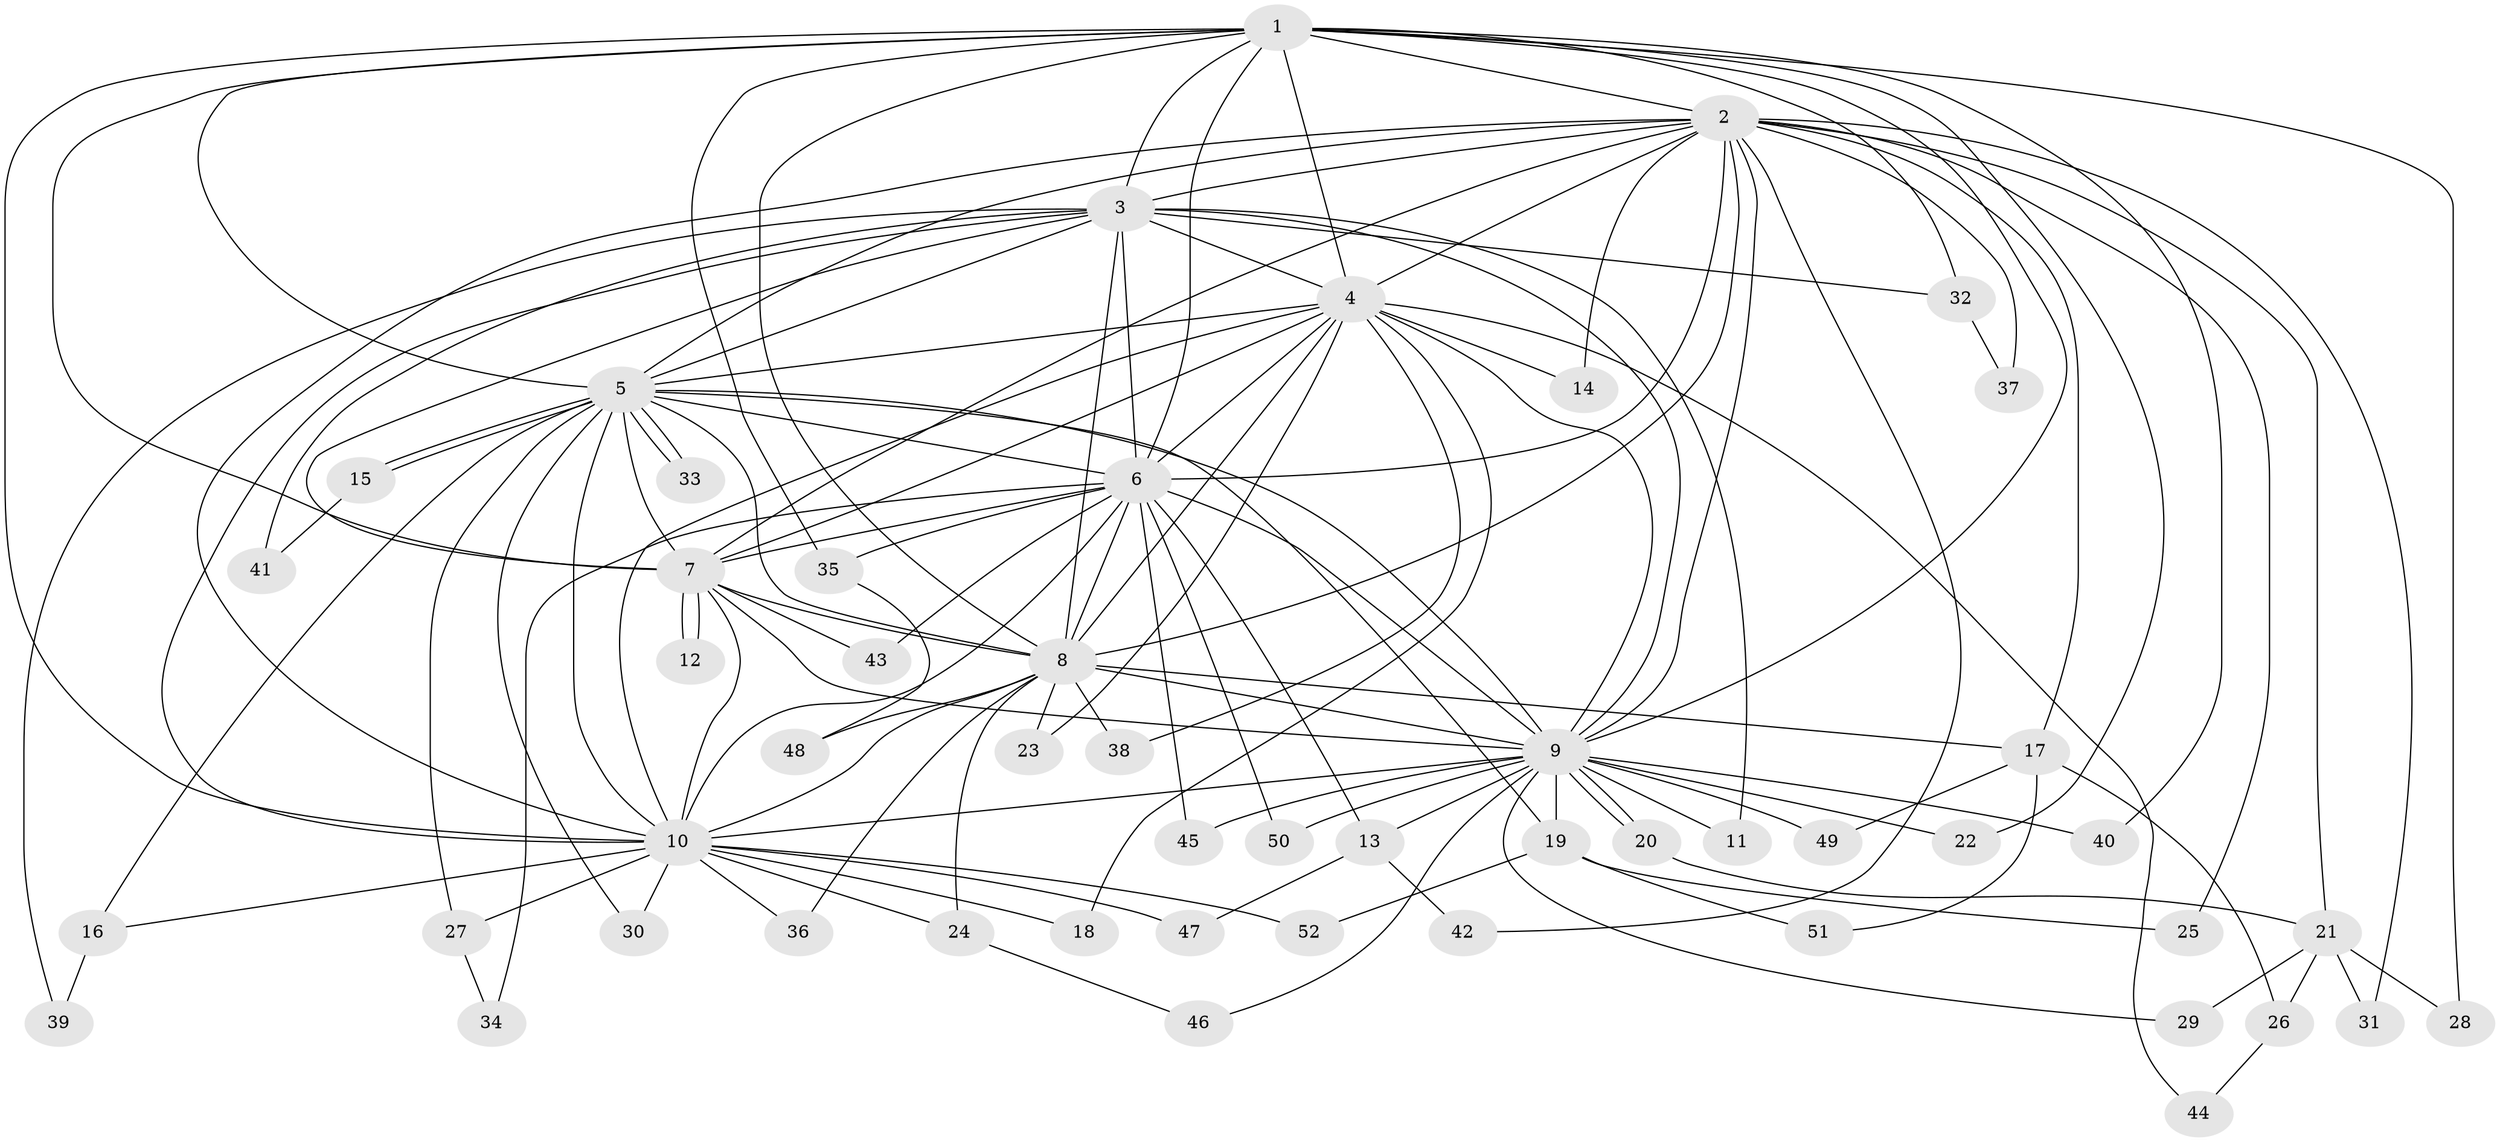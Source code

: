 // coarse degree distribution, {11: 0.11538461538461539, 13: 0.11538461538461539, 9: 0.07692307692307693, 2: 0.19230769230769232, 5: 0.11538461538461539, 1: 0.07692307692307693, 3: 0.2692307692307692, 16: 0.038461538461538464}
// Generated by graph-tools (version 1.1) at 2025/36/03/04/25 23:36:29]
// undirected, 52 vertices, 129 edges
graph export_dot {
  node [color=gray90,style=filled];
  1;
  2;
  3;
  4;
  5;
  6;
  7;
  8;
  9;
  10;
  11;
  12;
  13;
  14;
  15;
  16;
  17;
  18;
  19;
  20;
  21;
  22;
  23;
  24;
  25;
  26;
  27;
  28;
  29;
  30;
  31;
  32;
  33;
  34;
  35;
  36;
  37;
  38;
  39;
  40;
  41;
  42;
  43;
  44;
  45;
  46;
  47;
  48;
  49;
  50;
  51;
  52;
  1 -- 2;
  1 -- 3;
  1 -- 4;
  1 -- 5;
  1 -- 6;
  1 -- 7;
  1 -- 8;
  1 -- 9;
  1 -- 10;
  1 -- 22;
  1 -- 28;
  1 -- 32;
  1 -- 35;
  1 -- 40;
  2 -- 3;
  2 -- 4;
  2 -- 5;
  2 -- 6;
  2 -- 7;
  2 -- 8;
  2 -- 9;
  2 -- 10;
  2 -- 14;
  2 -- 17;
  2 -- 21;
  2 -- 25;
  2 -- 31;
  2 -- 37;
  2 -- 42;
  3 -- 4;
  3 -- 5;
  3 -- 6;
  3 -- 7;
  3 -- 8;
  3 -- 9;
  3 -- 10;
  3 -- 11;
  3 -- 32;
  3 -- 39;
  3 -- 41;
  4 -- 5;
  4 -- 6;
  4 -- 7;
  4 -- 8;
  4 -- 9;
  4 -- 10;
  4 -- 14;
  4 -- 18;
  4 -- 23;
  4 -- 38;
  4 -- 44;
  5 -- 6;
  5 -- 7;
  5 -- 8;
  5 -- 9;
  5 -- 10;
  5 -- 15;
  5 -- 15;
  5 -- 16;
  5 -- 19;
  5 -- 27;
  5 -- 30;
  5 -- 33;
  5 -- 33;
  6 -- 7;
  6 -- 8;
  6 -- 9;
  6 -- 10;
  6 -- 13;
  6 -- 34;
  6 -- 35;
  6 -- 43;
  6 -- 45;
  6 -- 50;
  7 -- 8;
  7 -- 9;
  7 -- 10;
  7 -- 12;
  7 -- 12;
  7 -- 43;
  8 -- 9;
  8 -- 10;
  8 -- 17;
  8 -- 23;
  8 -- 24;
  8 -- 36;
  8 -- 38;
  8 -- 48;
  9 -- 10;
  9 -- 11;
  9 -- 13;
  9 -- 19;
  9 -- 20;
  9 -- 20;
  9 -- 22;
  9 -- 29;
  9 -- 40;
  9 -- 45;
  9 -- 46;
  9 -- 49;
  9 -- 50;
  10 -- 16;
  10 -- 18;
  10 -- 24;
  10 -- 27;
  10 -- 30;
  10 -- 36;
  10 -- 47;
  10 -- 52;
  13 -- 42;
  13 -- 47;
  15 -- 41;
  16 -- 39;
  17 -- 26;
  17 -- 49;
  17 -- 51;
  19 -- 25;
  19 -- 51;
  19 -- 52;
  20 -- 21;
  21 -- 26;
  21 -- 28;
  21 -- 29;
  21 -- 31;
  24 -- 46;
  26 -- 44;
  27 -- 34;
  32 -- 37;
  35 -- 48;
}
